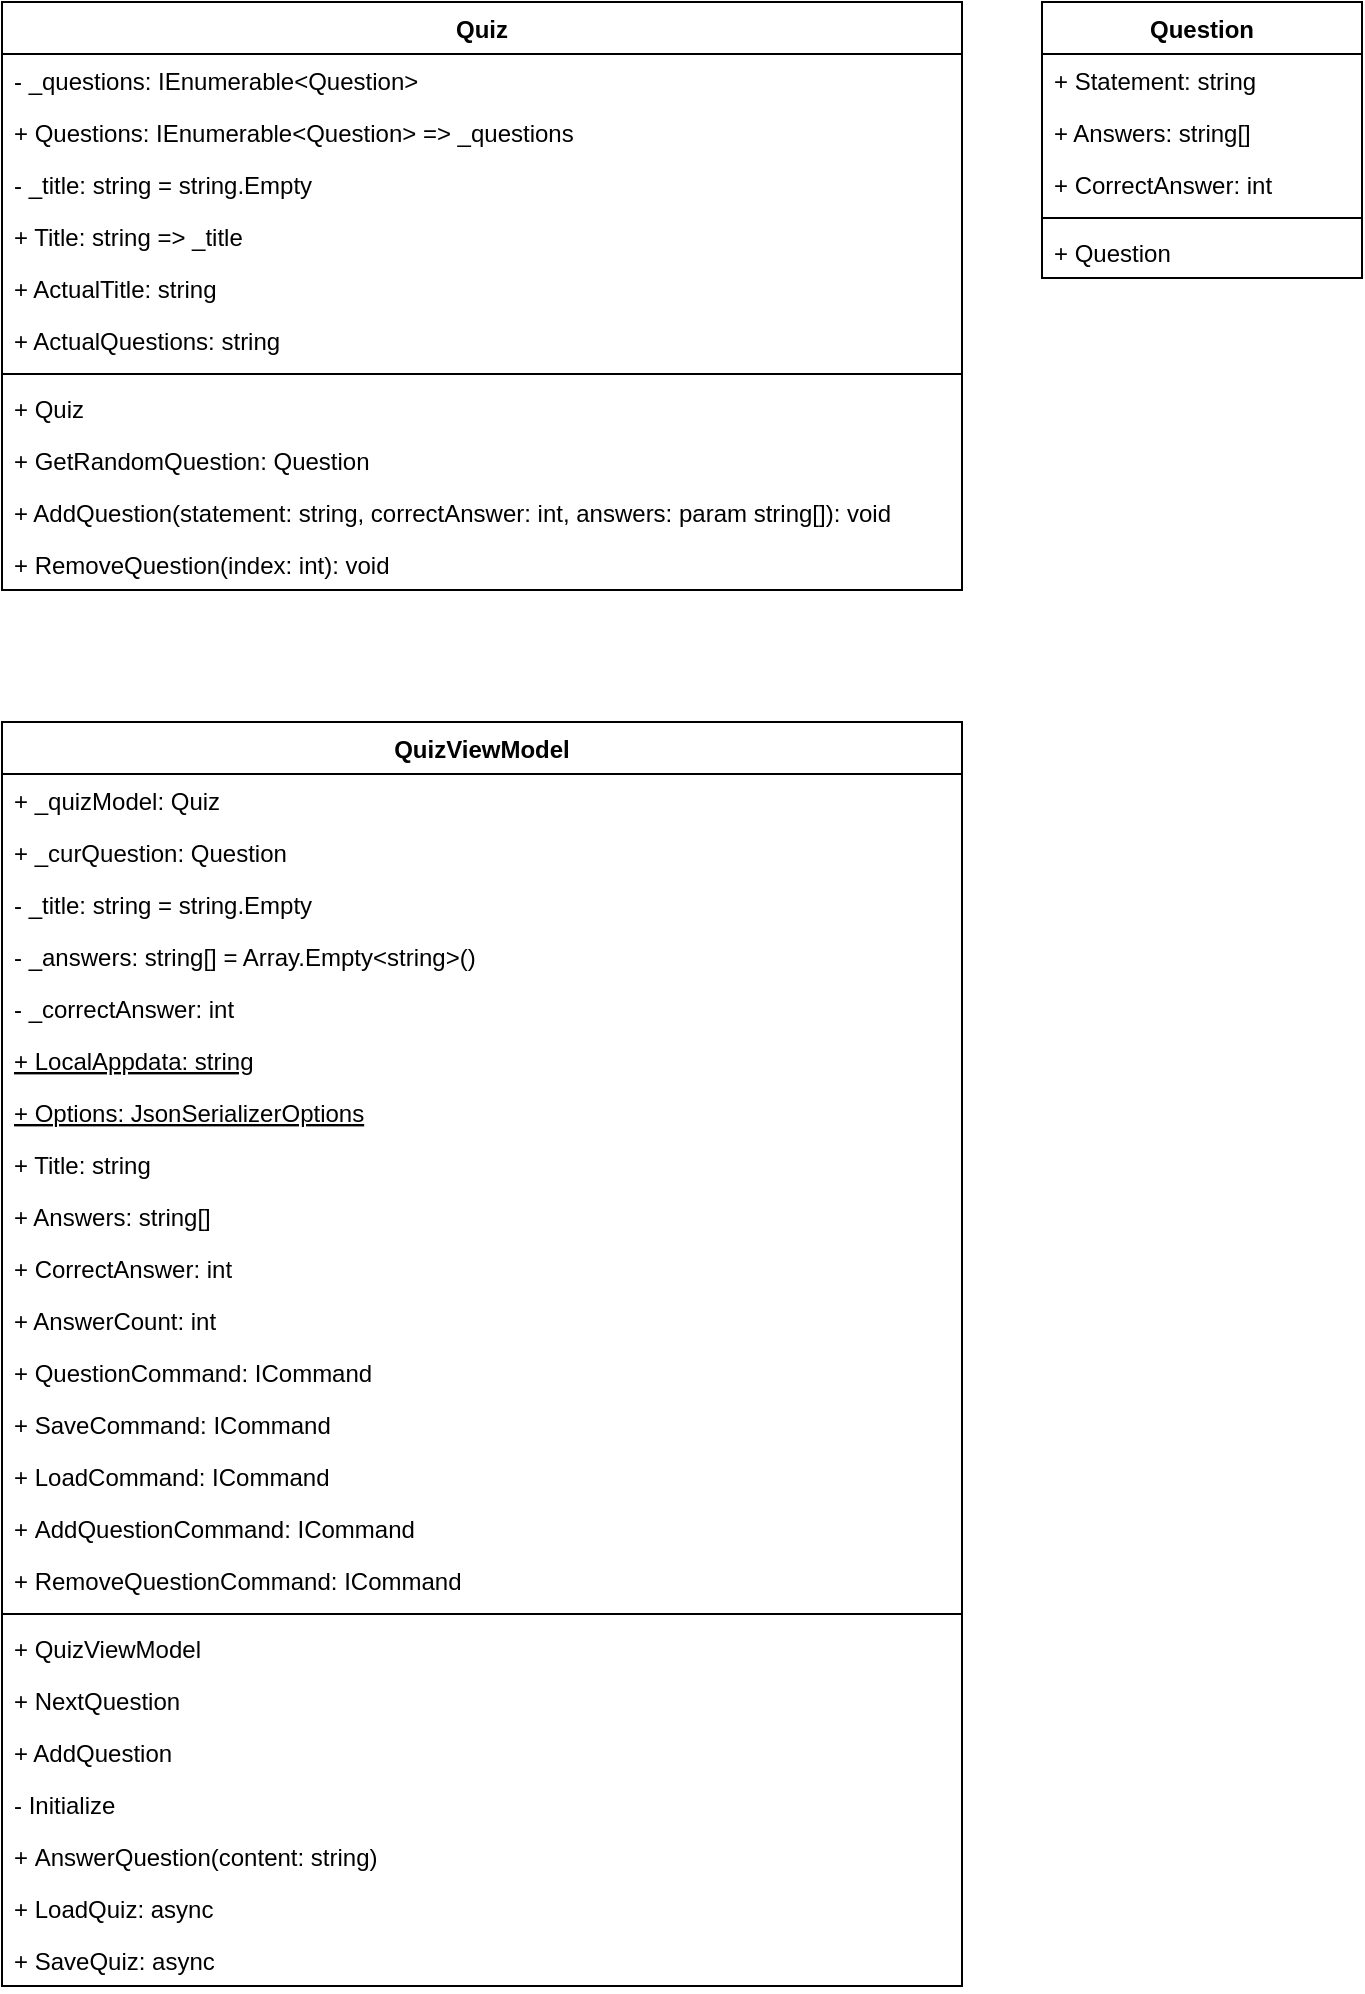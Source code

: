 <mxfile version="20.4.1" type="github">
  <diagram id="uIbqpmXxtc7OT8khX5xT" name="Sida-1">
    <mxGraphModel dx="1020" dy="555" grid="1" gridSize="10" guides="1" tooltips="1" connect="1" arrows="1" fold="1" page="1" pageScale="1" pageWidth="827" pageHeight="1169" math="0" shadow="0">
      <root>
        <mxCell id="0" />
        <mxCell id="1" parent="0" />
        <mxCell id="o-dRvufaZkk4WTsRH7jU-1" value="Quiz" style="swimlane;fontStyle=1;align=center;verticalAlign=top;childLayout=stackLayout;horizontal=1;startSize=26;horizontalStack=0;resizeParent=1;resizeParentMax=0;resizeLast=0;collapsible=1;marginBottom=0;" parent="1" vertex="1">
          <mxGeometry x="40" y="40" width="480" height="294" as="geometry">
            <mxRectangle x="40" y="40" width="70" height="30" as="alternateBounds" />
          </mxGeometry>
        </mxCell>
        <mxCell id="o-dRvufaZkk4WTsRH7jU-2" value="- _questions: IEnumerable&lt;Question&gt;" style="text;strokeColor=none;fillColor=none;align=left;verticalAlign=top;spacingLeft=4;spacingRight=4;overflow=hidden;rotatable=0;points=[[0,0.5],[1,0.5]];portConstraint=eastwest;" parent="o-dRvufaZkk4WTsRH7jU-1" vertex="1">
          <mxGeometry y="26" width="480" height="26" as="geometry" />
        </mxCell>
        <mxCell id="o-dRvufaZkk4WTsRH7jU-5" value="+ Questions: IEnumerable&lt;Question&gt; =&gt; _questions" style="text;strokeColor=none;fillColor=none;align=left;verticalAlign=top;spacingLeft=4;spacingRight=4;overflow=hidden;rotatable=0;points=[[0,0.5],[1,0.5]];portConstraint=eastwest;" parent="o-dRvufaZkk4WTsRH7jU-1" vertex="1">
          <mxGeometry y="52" width="480" height="26" as="geometry" />
        </mxCell>
        <mxCell id="o-dRvufaZkk4WTsRH7jU-6" value="- _title: string = string.Empty" style="text;strokeColor=none;fillColor=none;align=left;verticalAlign=top;spacingLeft=4;spacingRight=4;overflow=hidden;rotatable=0;points=[[0,0.5],[1,0.5]];portConstraint=eastwest;" parent="o-dRvufaZkk4WTsRH7jU-1" vertex="1">
          <mxGeometry y="78" width="480" height="26" as="geometry" />
        </mxCell>
        <mxCell id="0CL4rFxqykC5VQhbzMKw-3" value="+ Title: string =&gt; _title" style="text;strokeColor=none;fillColor=none;align=left;verticalAlign=top;spacingLeft=4;spacingRight=4;overflow=hidden;rotatable=0;points=[[0,0.5],[1,0.5]];portConstraint=eastwest;" vertex="1" parent="o-dRvufaZkk4WTsRH7jU-1">
          <mxGeometry y="104" width="480" height="26" as="geometry" />
        </mxCell>
        <mxCell id="o-dRvufaZkk4WTsRH7jU-7" value="+ ActualTitle: string" style="text;strokeColor=none;fillColor=none;align=left;verticalAlign=top;spacingLeft=4;spacingRight=4;overflow=hidden;rotatable=0;points=[[0,0.5],[1,0.5]];portConstraint=eastwest;" parent="o-dRvufaZkk4WTsRH7jU-1" vertex="1">
          <mxGeometry y="130" width="480" height="26" as="geometry" />
        </mxCell>
        <mxCell id="0CL4rFxqykC5VQhbzMKw-4" value="+ ActualQuestions: string" style="text;strokeColor=none;fillColor=none;align=left;verticalAlign=top;spacingLeft=4;spacingRight=4;overflow=hidden;rotatable=0;points=[[0,0.5],[1,0.5]];portConstraint=eastwest;" vertex="1" parent="o-dRvufaZkk4WTsRH7jU-1">
          <mxGeometry y="156" width="480" height="26" as="geometry" />
        </mxCell>
        <mxCell id="o-dRvufaZkk4WTsRH7jU-3" value="" style="line;strokeWidth=1;fillColor=none;align=left;verticalAlign=middle;spacingTop=-1;spacingLeft=3;spacingRight=3;rotatable=0;labelPosition=right;points=[];portConstraint=eastwest;strokeColor=inherit;" parent="o-dRvufaZkk4WTsRH7jU-1" vertex="1">
          <mxGeometry y="182" width="480" height="8" as="geometry" />
        </mxCell>
        <mxCell id="o-dRvufaZkk4WTsRH7jU-4" value="+ Quiz" style="text;strokeColor=none;fillColor=none;align=left;verticalAlign=top;spacingLeft=4;spacingRight=4;overflow=hidden;rotatable=0;points=[[0,0.5],[1,0.5]];portConstraint=eastwest;" parent="o-dRvufaZkk4WTsRH7jU-1" vertex="1">
          <mxGeometry y="190" width="480" height="26" as="geometry" />
        </mxCell>
        <mxCell id="o-dRvufaZkk4WTsRH7jU-8" value="+ GetRandomQuestion: Question" style="text;strokeColor=none;fillColor=none;align=left;verticalAlign=top;spacingLeft=4;spacingRight=4;overflow=hidden;rotatable=0;points=[[0,0.5],[1,0.5]];portConstraint=eastwest;" parent="o-dRvufaZkk4WTsRH7jU-1" vertex="1">
          <mxGeometry y="216" width="480" height="26" as="geometry" />
        </mxCell>
        <mxCell id="o-dRvufaZkk4WTsRH7jU-9" value="+ AddQuestion(statement: string, correctAnswer: int, answers: param string[]): void" style="text;strokeColor=none;fillColor=none;align=left;verticalAlign=top;spacingLeft=4;spacingRight=4;overflow=hidden;rotatable=0;points=[[0,0.5],[1,0.5]];portConstraint=eastwest;" parent="o-dRvufaZkk4WTsRH7jU-1" vertex="1">
          <mxGeometry y="242" width="480" height="26" as="geometry" />
        </mxCell>
        <mxCell id="o-dRvufaZkk4WTsRH7jU-10" value="+ RemoveQuestion(index: int): void" style="text;strokeColor=none;fillColor=none;align=left;verticalAlign=top;spacingLeft=4;spacingRight=4;overflow=hidden;rotatable=0;points=[[0,0.5],[1,0.5]];portConstraint=eastwest;" parent="o-dRvufaZkk4WTsRH7jU-1" vertex="1">
          <mxGeometry y="268" width="480" height="26" as="geometry" />
        </mxCell>
        <mxCell id="o-dRvufaZkk4WTsRH7jU-11" value="Question" style="swimlane;fontStyle=1;align=center;verticalAlign=top;childLayout=stackLayout;horizontal=1;startSize=26;horizontalStack=0;resizeParent=1;resizeParentMax=0;resizeLast=0;collapsible=1;marginBottom=0;" parent="1" vertex="1">
          <mxGeometry x="560" y="40" width="160" height="138" as="geometry" />
        </mxCell>
        <mxCell id="o-dRvufaZkk4WTsRH7jU-12" value="+ Statement: string" style="text;strokeColor=none;fillColor=none;align=left;verticalAlign=top;spacingLeft=4;spacingRight=4;overflow=hidden;rotatable=0;points=[[0,0.5],[1,0.5]];portConstraint=eastwest;" parent="o-dRvufaZkk4WTsRH7jU-11" vertex="1">
          <mxGeometry y="26" width="160" height="26" as="geometry" />
        </mxCell>
        <mxCell id="o-dRvufaZkk4WTsRH7jU-15" value="+ Answers: string[]" style="text;strokeColor=none;fillColor=none;align=left;verticalAlign=top;spacingLeft=4;spacingRight=4;overflow=hidden;rotatable=0;points=[[0,0.5],[1,0.5]];portConstraint=eastwest;" parent="o-dRvufaZkk4WTsRH7jU-11" vertex="1">
          <mxGeometry y="52" width="160" height="26" as="geometry" />
        </mxCell>
        <mxCell id="o-dRvufaZkk4WTsRH7jU-16" value="+ CorrectAnswer: int" style="text;strokeColor=none;fillColor=none;align=left;verticalAlign=top;spacingLeft=4;spacingRight=4;overflow=hidden;rotatable=0;points=[[0,0.5],[1,0.5]];portConstraint=eastwest;" parent="o-dRvufaZkk4WTsRH7jU-11" vertex="1">
          <mxGeometry y="78" width="160" height="26" as="geometry" />
        </mxCell>
        <mxCell id="0CL4rFxqykC5VQhbzMKw-2" value="" style="line;strokeWidth=1;fillColor=none;align=left;verticalAlign=middle;spacingTop=-1;spacingLeft=3;spacingRight=3;rotatable=0;labelPosition=right;points=[];portConstraint=eastwest;strokeColor=inherit;" vertex="1" parent="o-dRvufaZkk4WTsRH7jU-11">
          <mxGeometry y="104" width="160" height="8" as="geometry" />
        </mxCell>
        <mxCell id="0CL4rFxqykC5VQhbzMKw-1" value="+ Question" style="text;strokeColor=none;fillColor=none;align=left;verticalAlign=top;spacingLeft=4;spacingRight=4;overflow=hidden;rotatable=0;points=[[0,0.5],[1,0.5]];portConstraint=eastwest;" vertex="1" parent="o-dRvufaZkk4WTsRH7jU-11">
          <mxGeometry y="112" width="160" height="26" as="geometry" />
        </mxCell>
        <mxCell id="0CL4rFxqykC5VQhbzMKw-5" value="QuizViewModel" style="swimlane;fontStyle=1;align=center;verticalAlign=top;childLayout=stackLayout;horizontal=1;startSize=26;horizontalStack=0;resizeParent=1;resizeParentMax=0;resizeLast=0;collapsible=1;marginBottom=0;" vertex="1" parent="1">
          <mxGeometry x="40" y="400" width="480" height="632" as="geometry">
            <mxRectangle x="40" y="40" width="70" height="30" as="alternateBounds" />
          </mxGeometry>
        </mxCell>
        <mxCell id="0CL4rFxqykC5VQhbzMKw-6" value="+ _quizModel: Quiz" style="text;strokeColor=none;fillColor=none;align=left;verticalAlign=top;spacingLeft=4;spacingRight=4;overflow=hidden;rotatable=0;points=[[0,0.5],[1,0.5]];portConstraint=eastwest;" vertex="1" parent="0CL4rFxqykC5VQhbzMKw-5">
          <mxGeometry y="26" width="480" height="26" as="geometry" />
        </mxCell>
        <mxCell id="0CL4rFxqykC5VQhbzMKw-7" value="+ _curQuestion: Question" style="text;strokeColor=none;fillColor=none;align=left;verticalAlign=top;spacingLeft=4;spacingRight=4;overflow=hidden;rotatable=0;points=[[0,0.5],[1,0.5]];portConstraint=eastwest;" vertex="1" parent="0CL4rFxqykC5VQhbzMKw-5">
          <mxGeometry y="52" width="480" height="26" as="geometry" />
        </mxCell>
        <mxCell id="0CL4rFxqykC5VQhbzMKw-8" value="- _title: string = string.Empty" style="text;strokeColor=none;fillColor=none;align=left;verticalAlign=top;spacingLeft=4;spacingRight=4;overflow=hidden;rotatable=0;points=[[0,0.5],[1,0.5]];portConstraint=eastwest;" vertex="1" parent="0CL4rFxqykC5VQhbzMKw-5">
          <mxGeometry y="78" width="480" height="26" as="geometry" />
        </mxCell>
        <mxCell id="0CL4rFxqykC5VQhbzMKw-9" value="- _answers: string[] = Array.Empty&lt;string&gt;()" style="text;strokeColor=none;fillColor=none;align=left;verticalAlign=top;spacingLeft=4;spacingRight=4;overflow=hidden;rotatable=0;points=[[0,0.5],[1,0.5]];portConstraint=eastwest;" vertex="1" parent="0CL4rFxqykC5VQhbzMKw-5">
          <mxGeometry y="104" width="480" height="26" as="geometry" />
        </mxCell>
        <mxCell id="0CL4rFxqykC5VQhbzMKw-10" value="- _correctAnswer: int" style="text;strokeColor=none;fillColor=none;align=left;verticalAlign=top;spacingLeft=4;spacingRight=4;overflow=hidden;rotatable=0;points=[[0,0.5],[1,0.5]];portConstraint=eastwest;" vertex="1" parent="0CL4rFxqykC5VQhbzMKw-5">
          <mxGeometry y="130" width="480" height="26" as="geometry" />
        </mxCell>
        <mxCell id="0CL4rFxqykC5VQhbzMKw-11" value="+ LocalAppdata: string" style="text;strokeColor=none;fillColor=none;align=left;verticalAlign=top;spacingLeft=4;spacingRight=4;overflow=hidden;rotatable=0;points=[[0,0.5],[1,0.5]];portConstraint=eastwest;fontStyle=4" vertex="1" parent="0CL4rFxqykC5VQhbzMKw-5">
          <mxGeometry y="156" width="480" height="26" as="geometry" />
        </mxCell>
        <mxCell id="0CL4rFxqykC5VQhbzMKw-17" value="+ Options: JsonSerializerOptions" style="text;strokeColor=none;fillColor=none;align=left;verticalAlign=top;spacingLeft=4;spacingRight=4;overflow=hidden;rotatable=0;points=[[0,0.5],[1,0.5]];portConstraint=eastwest;fontStyle=4" vertex="1" parent="0CL4rFxqykC5VQhbzMKw-5">
          <mxGeometry y="182" width="480" height="26" as="geometry" />
        </mxCell>
        <mxCell id="0CL4rFxqykC5VQhbzMKw-18" value="+ Title: string" style="text;strokeColor=none;fillColor=none;align=left;verticalAlign=top;spacingLeft=4;spacingRight=4;overflow=hidden;rotatable=0;points=[[0,0.5],[1,0.5]];portConstraint=eastwest;" vertex="1" parent="0CL4rFxqykC5VQhbzMKw-5">
          <mxGeometry y="208" width="480" height="26" as="geometry" />
        </mxCell>
        <mxCell id="0CL4rFxqykC5VQhbzMKw-20" value="+ Answers: string[]" style="text;strokeColor=none;fillColor=none;align=left;verticalAlign=top;spacingLeft=4;spacingRight=4;overflow=hidden;rotatable=0;points=[[0,0.5],[1,0.5]];portConstraint=eastwest;" vertex="1" parent="0CL4rFxqykC5VQhbzMKw-5">
          <mxGeometry y="234" width="480" height="26" as="geometry" />
        </mxCell>
        <mxCell id="0CL4rFxqykC5VQhbzMKw-19" value="+ CorrectAnswer: int" style="text;strokeColor=none;fillColor=none;align=left;verticalAlign=top;spacingLeft=4;spacingRight=4;overflow=hidden;rotatable=0;points=[[0,0.5],[1,0.5]];portConstraint=eastwest;" vertex="1" parent="0CL4rFxqykC5VQhbzMKw-5">
          <mxGeometry y="260" width="480" height="26" as="geometry" />
        </mxCell>
        <mxCell id="0CL4rFxqykC5VQhbzMKw-21" value="+ AnswerCount: int" style="text;strokeColor=none;fillColor=none;align=left;verticalAlign=top;spacingLeft=4;spacingRight=4;overflow=hidden;rotatable=0;points=[[0,0.5],[1,0.5]];portConstraint=eastwest;" vertex="1" parent="0CL4rFxqykC5VQhbzMKw-5">
          <mxGeometry y="286" width="480" height="26" as="geometry" />
        </mxCell>
        <mxCell id="0CL4rFxqykC5VQhbzMKw-23" value="+ QuestionCommand: ICommand" style="text;strokeColor=none;fillColor=none;align=left;verticalAlign=top;spacingLeft=4;spacingRight=4;overflow=hidden;rotatable=0;points=[[0,0.5],[1,0.5]];portConstraint=eastwest;" vertex="1" parent="0CL4rFxqykC5VQhbzMKw-5">
          <mxGeometry y="312" width="480" height="26" as="geometry" />
        </mxCell>
        <mxCell id="0CL4rFxqykC5VQhbzMKw-24" value="+ SaveCommand: ICommand" style="text;strokeColor=none;fillColor=none;align=left;verticalAlign=top;spacingLeft=4;spacingRight=4;overflow=hidden;rotatable=0;points=[[0,0.5],[1,0.5]];portConstraint=eastwest;" vertex="1" parent="0CL4rFxqykC5VQhbzMKw-5">
          <mxGeometry y="338" width="480" height="26" as="geometry" />
        </mxCell>
        <mxCell id="0CL4rFxqykC5VQhbzMKw-22" value="+ LoadCommand: ICommand" style="text;strokeColor=none;fillColor=none;align=left;verticalAlign=top;spacingLeft=4;spacingRight=4;overflow=hidden;rotatable=0;points=[[0,0.5],[1,0.5]];portConstraint=eastwest;" vertex="1" parent="0CL4rFxqykC5VQhbzMKw-5">
          <mxGeometry y="364" width="480" height="26" as="geometry" />
        </mxCell>
        <mxCell id="0CL4rFxqykC5VQhbzMKw-26" value="+ AddQuestionCommand: ICommand" style="text;strokeColor=none;fillColor=none;align=left;verticalAlign=top;spacingLeft=4;spacingRight=4;overflow=hidden;rotatable=0;points=[[0,0.5],[1,0.5]];portConstraint=eastwest;" vertex="1" parent="0CL4rFxqykC5VQhbzMKw-5">
          <mxGeometry y="390" width="480" height="26" as="geometry" />
        </mxCell>
        <mxCell id="0CL4rFxqykC5VQhbzMKw-25" value="+ RemoveQuestionCommand: ICommand" style="text;strokeColor=none;fillColor=none;align=left;verticalAlign=top;spacingLeft=4;spacingRight=4;overflow=hidden;rotatable=0;points=[[0,0.5],[1,0.5]];portConstraint=eastwest;" vertex="1" parent="0CL4rFxqykC5VQhbzMKw-5">
          <mxGeometry y="416" width="480" height="26" as="geometry" />
        </mxCell>
        <mxCell id="0CL4rFxqykC5VQhbzMKw-12" value="" style="line;strokeWidth=1;fillColor=none;align=left;verticalAlign=middle;spacingTop=-1;spacingLeft=3;spacingRight=3;rotatable=0;labelPosition=right;points=[];portConstraint=eastwest;strokeColor=inherit;" vertex="1" parent="0CL4rFxqykC5VQhbzMKw-5">
          <mxGeometry y="442" width="480" height="8" as="geometry" />
        </mxCell>
        <mxCell id="0CL4rFxqykC5VQhbzMKw-13" value="+ QuizViewModel" style="text;strokeColor=none;fillColor=none;align=left;verticalAlign=top;spacingLeft=4;spacingRight=4;overflow=hidden;rotatable=0;points=[[0,0.5],[1,0.5]];portConstraint=eastwest;" vertex="1" parent="0CL4rFxqykC5VQhbzMKw-5">
          <mxGeometry y="450" width="480" height="26" as="geometry" />
        </mxCell>
        <mxCell id="0CL4rFxqykC5VQhbzMKw-14" value="+ NextQuestion" style="text;strokeColor=none;fillColor=none;align=left;verticalAlign=top;spacingLeft=4;spacingRight=4;overflow=hidden;rotatable=0;points=[[0,0.5],[1,0.5]];portConstraint=eastwest;" vertex="1" parent="0CL4rFxqykC5VQhbzMKw-5">
          <mxGeometry y="476" width="480" height="26" as="geometry" />
        </mxCell>
        <mxCell id="0CL4rFxqykC5VQhbzMKw-29" value="+ AddQuestion" style="text;strokeColor=none;fillColor=none;align=left;verticalAlign=top;spacingLeft=4;spacingRight=4;overflow=hidden;rotatable=0;points=[[0,0.5],[1,0.5]];portConstraint=eastwest;" vertex="1" parent="0CL4rFxqykC5VQhbzMKw-5">
          <mxGeometry y="502" width="480" height="26" as="geometry" />
        </mxCell>
        <mxCell id="0CL4rFxqykC5VQhbzMKw-15" value="- Initialize" style="text;strokeColor=none;fillColor=none;align=left;verticalAlign=top;spacingLeft=4;spacingRight=4;overflow=hidden;rotatable=0;points=[[0,0.5],[1,0.5]];portConstraint=eastwest;" vertex="1" parent="0CL4rFxqykC5VQhbzMKw-5">
          <mxGeometry y="528" width="480" height="26" as="geometry" />
        </mxCell>
        <mxCell id="0CL4rFxqykC5VQhbzMKw-16" value="+ AnswerQuestion(content: string)" style="text;strokeColor=none;fillColor=none;align=left;verticalAlign=top;spacingLeft=4;spacingRight=4;overflow=hidden;rotatable=0;points=[[0,0.5],[1,0.5]];portConstraint=eastwest;" vertex="1" parent="0CL4rFxqykC5VQhbzMKw-5">
          <mxGeometry y="554" width="480" height="26" as="geometry" />
        </mxCell>
        <mxCell id="0CL4rFxqykC5VQhbzMKw-27" value="+ LoadQuiz: async" style="text;strokeColor=none;fillColor=none;align=left;verticalAlign=top;spacingLeft=4;spacingRight=4;overflow=hidden;rotatable=0;points=[[0,0.5],[1,0.5]];portConstraint=eastwest;" vertex="1" parent="0CL4rFxqykC5VQhbzMKw-5">
          <mxGeometry y="580" width="480" height="26" as="geometry" />
        </mxCell>
        <mxCell id="0CL4rFxqykC5VQhbzMKw-28" value="+ SaveQuiz: async" style="text;strokeColor=none;fillColor=none;align=left;verticalAlign=top;spacingLeft=4;spacingRight=4;overflow=hidden;rotatable=0;points=[[0,0.5],[1,0.5]];portConstraint=eastwest;" vertex="1" parent="0CL4rFxqykC5VQhbzMKw-5">
          <mxGeometry y="606" width="480" height="26" as="geometry" />
        </mxCell>
      </root>
    </mxGraphModel>
  </diagram>
</mxfile>
